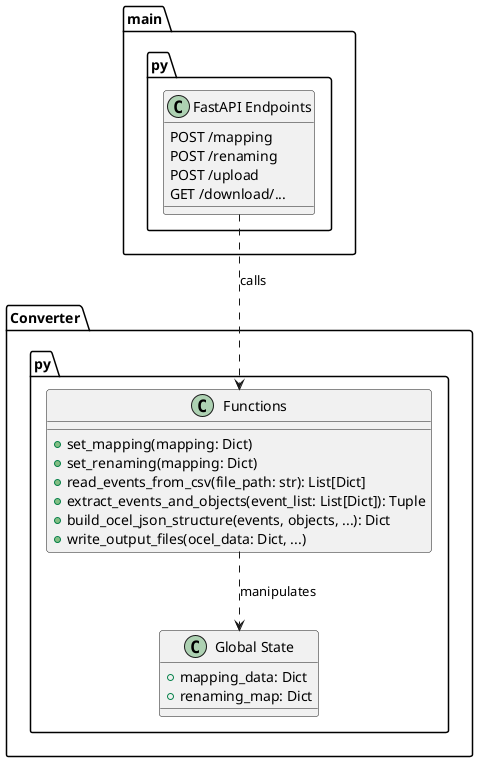 @startuml

package "Converter.py" {
    class "Global State" as State {
        + mapping_data: Dict
        + renaming_map: Dict
    }

    class "Functions" as Funcs {
        + set_mapping(mapping: Dict)
        + set_renaming(mapping: Dict)
        + read_events_from_csv(file_path: str): List[Dict]
        + extract_events_and_objects(event_list: List[Dict]): Tuple
        + build_ocel_json_structure(events, objects, ...): Dict
        + write_output_files(ocel_data: Dict, ...)
    }
}

package "main.py" {
    class "FastAPI Endpoints" as API {
        POST /mapping
        POST /renaming
        POST /upload
        GET /download/...
    }
}

API ..> Funcs : calls
Funcs ..> State : manipulates

@enduml